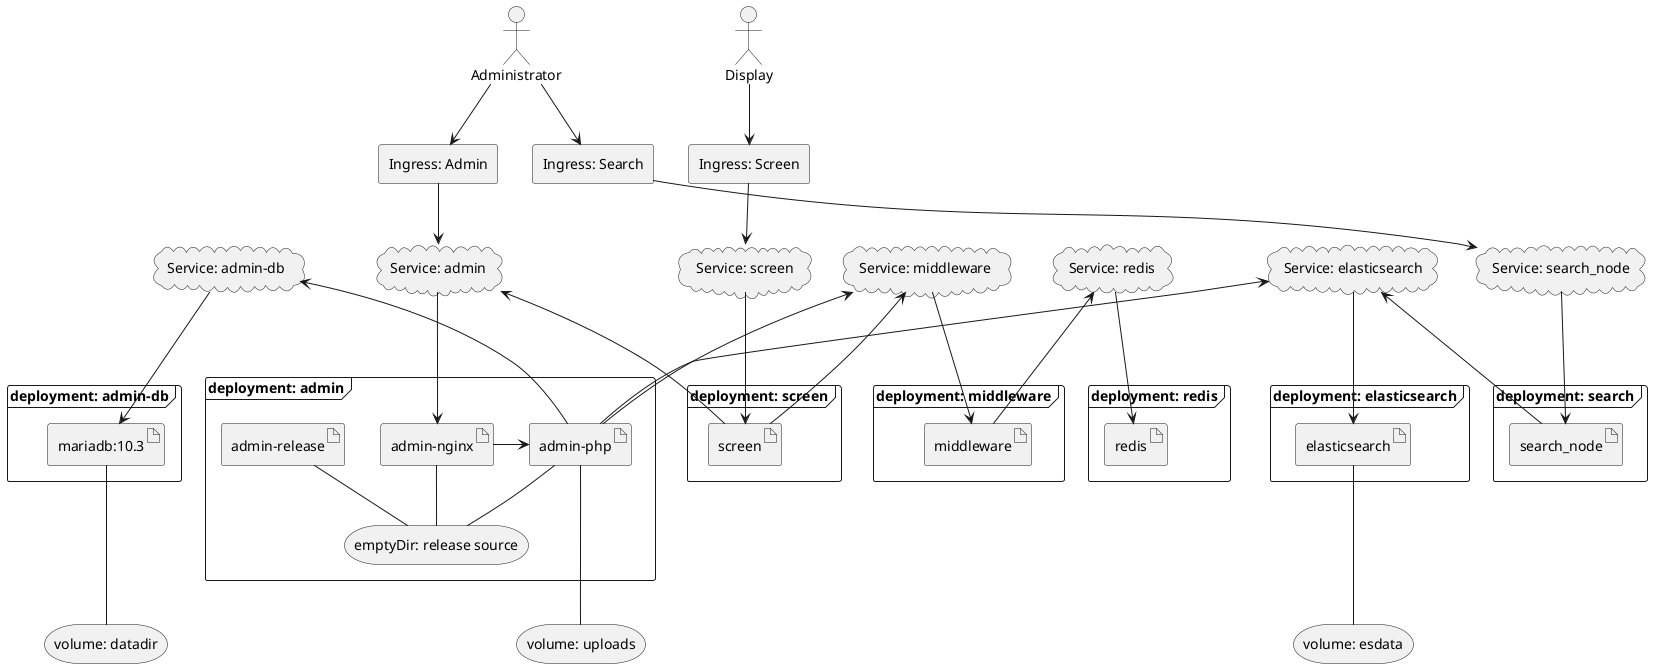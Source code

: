 @startuml

' Define external actors
actor actor_admin as "Administrator"
actor actor_display as "Display"

' Define Services
cloud service_elasticsearch as "Service: elasticsearch"
cloud service_search_node as "Service: search_node"
cloud service_middleware as "Service: middleware"
cloud service_admin_db as "Service: admin-db"
cloud service_admin as "Service: admin"
cloud service_screen as "Service: screen"
cloud service_redis as "Service: redis"

' Define ingresses
rectangle ingress_admin as "Ingress: Admin"
rectangle ingress_screen as "Ingress: Screen"
rectangle ingress_search as "Ingress: Search"

' Define volumes
storage storage_uploads as "volume: uploads"
storage storage_datadir as "volume: datadir"
storage storage_esdata as "volume: esdata"

' Define deployments and their containers
together {
  frame deployment_admin as "deployment: admin" {
    together {
      artifact admin_nginx as "admin-nginx"
      artifact admin_php as "admin-php"
    }
    artifact admin_release as "admin-release"

    ' Internal storage so no volume
    storage storage_release_src as "emptyDir: release source"
  }

  frame deployment_admin_db as "deployment: admin-db" {
    artifact mariadb as "mariadb:10.3"
  }
}

together {
  frame deployment_elasticsearch as "deployment: elasticsearch" {
    artifact elasticsearch
  }

  frame deployment_search as "deployment: search" {
    artifact search_node
  }
}

together {
  frame deployment_redis as "deployment: redis" {
    artifact redis
  }

  frame deployment_middleware as "deployment: middleware" {
    artifact middleware
  }
}

frame deployment_screen as "deployment: screen" {
  artifact screen
}

' Connect containers to storage
admin_release -d- storage_release_src
admin_nginx -d- storage_release_src
admin_php -d- storage_release_src
admin_php --- storage_uploads
mariadb --- storage_datadir
elasticsearch --- storage_esdata

' Connect services to containers
service_admin -d--> admin_nginx
service_middleware -d--> middleware
service_screen -d--> screen
service_elasticsearch -d--> elasticsearch
service_admin_db -d--> mariadb
service_redis -d--> redis
service_search_node -d--> search_node

' Inter-container communication
admin_php -u--> service_admin_db
admin_php -u--> service_middleware
admin_php -u--> service_elasticsearch
search_node -u--> service_elasticsearch
middleware -u--> service_redis
screen -u--> service_middleware
screen -u--> service_admin
admin_nginx -> admin_php

' Connect ingresses to services
ingress_admin -d-> service_admin
ingress_screen -d-> service_screen
ingress_search -d-> service_search_node

' Connect external users to ingress
actor_admin -d-> ingress_admin
actor_admin -d-> ingress_search
actor_display -d-> ingress_screen

@enduml
